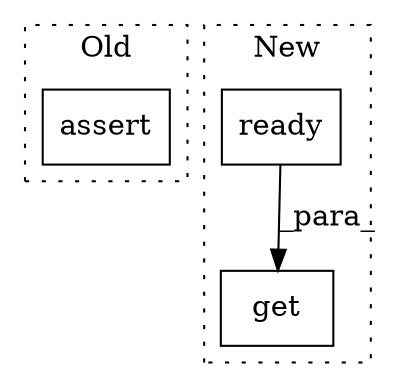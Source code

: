 digraph G {
subgraph cluster0 {
1 [label="assert" a="6" s="4341" l="7" shape="box"];
label = "Old";
style="dotted";
}
subgraph cluster1 {
2 [label="ready" a="32" s="4361" l="7" shape="box"];
3 [label="get" a="32" s="4341,4368" l="4,1" shape="box"];
label = "New";
style="dotted";
}
2 -> 3 [label="_para_"];
}